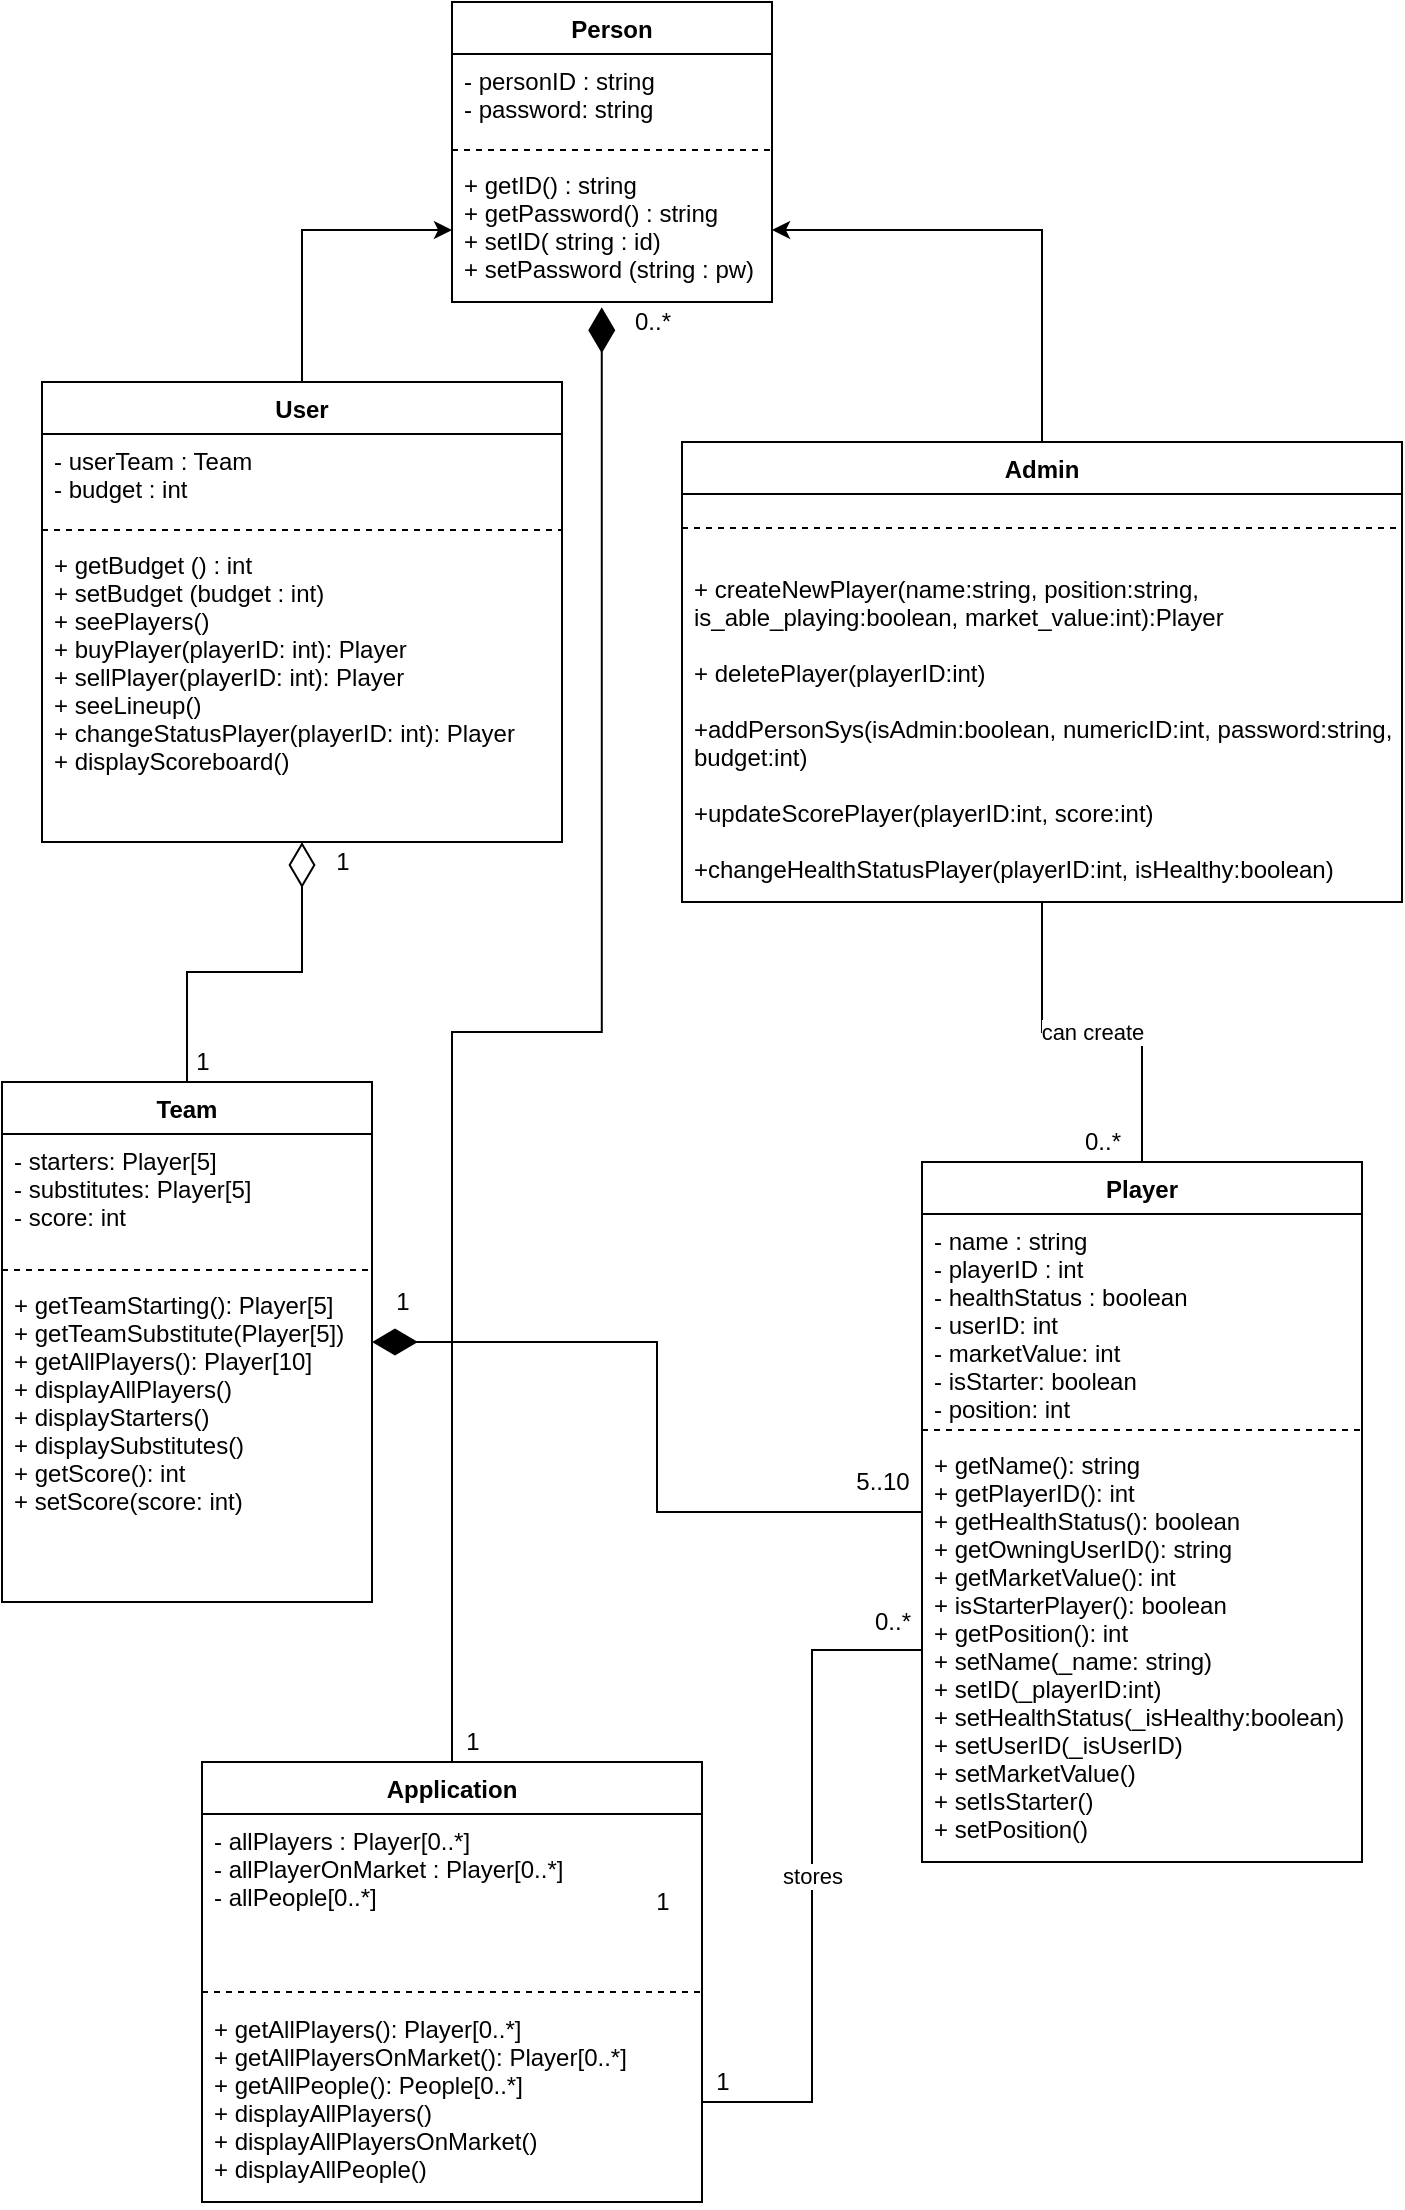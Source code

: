 <mxfile version="17.1.4" type="github">
  <diagram id="dC2nHla02OHMazLtvsP9" name="Page-1">
    <mxGraphModel dx="1483" dy="766" grid="1" gridSize="10" guides="1" tooltips="1" connect="1" arrows="1" fold="1" page="1" pageScale="1" pageWidth="827" pageHeight="1169" math="0" shadow="0">
      <root>
        <mxCell id="0" />
        <mxCell id="1" parent="0" />
        <mxCell id="YJq7etQ8eX4v05hcYT2W-5" value="Person&#xa;" style="swimlane;fontStyle=1;align=center;verticalAlign=top;childLayout=stackLayout;horizontal=1;startSize=26;horizontalStack=0;resizeParent=1;resizeParentMax=0;resizeLast=0;collapsible=1;marginBottom=0;" parent="1" vertex="1">
          <mxGeometry x="345" y="20" width="160" height="150" as="geometry" />
        </mxCell>
        <mxCell id="YJq7etQ8eX4v05hcYT2W-6" value="- personID : string&#xa;- password: string&#xa;" style="text;strokeColor=none;fillColor=none;align=left;verticalAlign=top;spacingLeft=4;spacingRight=4;overflow=hidden;rotatable=0;points=[[0,0.5],[1,0.5]];portConstraint=eastwest;" parent="YJq7etQ8eX4v05hcYT2W-5" vertex="1">
          <mxGeometry y="26" width="160" height="44" as="geometry" />
        </mxCell>
        <mxCell id="YJq7etQ8eX4v05hcYT2W-7" value="" style="line;strokeWidth=1;fillColor=none;align=left;verticalAlign=middle;spacingTop=-1;spacingLeft=3;spacingRight=3;rotatable=0;labelPosition=right;points=[];portConstraint=eastwest;dashed=1;" parent="YJq7etQ8eX4v05hcYT2W-5" vertex="1">
          <mxGeometry y="70" width="160" height="8" as="geometry" />
        </mxCell>
        <mxCell id="YJq7etQ8eX4v05hcYT2W-8" value="+ getID() : string&#xa;+ getPassword() : string&#xa;+ setID( string : id)&#xa;+ setPassword (string : pw)&#xa;" style="text;strokeColor=none;fillColor=none;align=left;verticalAlign=top;spacingLeft=4;spacingRight=4;overflow=hidden;rotatable=0;points=[[0,0.5],[1,0.5]];portConstraint=eastwest;" parent="YJq7etQ8eX4v05hcYT2W-5" vertex="1">
          <mxGeometry y="78" width="160" height="72" as="geometry" />
        </mxCell>
        <mxCell id="y-BGLNz_TRm2ThtAnBNB-19" style="edgeStyle=orthogonalEdgeStyle;rounded=0;orthogonalLoop=1;jettySize=auto;html=1;" parent="1" source="y-BGLNz_TRm2ThtAnBNB-1" target="YJq7etQ8eX4v05hcYT2W-8" edge="1">
          <mxGeometry relative="1" as="geometry" />
        </mxCell>
        <mxCell id="y-BGLNz_TRm2ThtAnBNB-1" value="User" style="swimlane;fontStyle=1;align=center;verticalAlign=top;childLayout=stackLayout;horizontal=1;startSize=26;horizontalStack=0;resizeParent=1;resizeParentMax=0;resizeLast=0;collapsible=1;marginBottom=0;" parent="1" vertex="1">
          <mxGeometry x="140" y="210" width="260" height="230" as="geometry" />
        </mxCell>
        <mxCell id="y-BGLNz_TRm2ThtAnBNB-2" value="- userTeam : Team&#xa;- budget : int&#xa;" style="text;strokeColor=none;fillColor=none;align=left;verticalAlign=top;spacingLeft=4;spacingRight=4;overflow=hidden;rotatable=0;points=[[0,0.5],[1,0.5]];portConstraint=eastwest;" parent="y-BGLNz_TRm2ThtAnBNB-1" vertex="1">
          <mxGeometry y="26" width="260" height="44" as="geometry" />
        </mxCell>
        <mxCell id="y-BGLNz_TRm2ThtAnBNB-3" value="" style="line;strokeWidth=1;fillColor=none;align=left;verticalAlign=middle;spacingTop=-1;spacingLeft=3;spacingRight=3;rotatable=0;labelPosition=right;points=[];portConstraint=eastwest;dashed=1;" parent="y-BGLNz_TRm2ThtAnBNB-1" vertex="1">
          <mxGeometry y="70" width="260" height="8" as="geometry" />
        </mxCell>
        <mxCell id="y-BGLNz_TRm2ThtAnBNB-4" value="+ getBudget () : int&#xa;+ setBudget (budget : int)&#xa;+ seePlayers()&#xa;+ buyPlayer(playerID: int): Player&#xa;+ sellPlayer(playerID: int): Player&#xa;+ seeLineup()&#xa;+ changeStatusPlayer(playerID: int): Player&#xa;+ displayScoreboard()&#xa;&#xa;" style="text;strokeColor=none;fillColor=none;align=left;verticalAlign=top;spacingLeft=4;spacingRight=4;overflow=hidden;rotatable=0;points=[[0,0.5],[1,0.5]];portConstraint=eastwest;" parent="y-BGLNz_TRm2ThtAnBNB-1" vertex="1">
          <mxGeometry y="78" width="260" height="152" as="geometry" />
        </mxCell>
        <mxCell id="y-BGLNz_TRm2ThtAnBNB-23" style="edgeStyle=orthogonalEdgeStyle;rounded=0;orthogonalLoop=1;jettySize=auto;html=1;entryX=1;entryY=0.5;entryDx=0;entryDy=0;" parent="1" source="y-BGLNz_TRm2ThtAnBNB-5" target="YJq7etQ8eX4v05hcYT2W-8" edge="1">
          <mxGeometry relative="1" as="geometry" />
        </mxCell>
        <mxCell id="y-BGLNz_TRm2ThtAnBNB-29" value="can create" style="edgeStyle=orthogonalEdgeStyle;rounded=0;orthogonalLoop=1;jettySize=auto;html=1;endArrow=none;endFill=0;" parent="1" source="y-BGLNz_TRm2ThtAnBNB-5" target="y-BGLNz_TRm2ThtAnBNB-9" edge="1">
          <mxGeometry relative="1" as="geometry" />
        </mxCell>
        <mxCell id="y-BGLNz_TRm2ThtAnBNB-5" value="Admin" style="swimlane;fontStyle=1;align=center;verticalAlign=top;childLayout=stackLayout;horizontal=1;startSize=26;horizontalStack=0;resizeParent=1;resizeParentMax=0;resizeLast=0;collapsible=1;marginBottom=0;" parent="1" vertex="1">
          <mxGeometry x="460" y="240" width="360" height="230" as="geometry" />
        </mxCell>
        <mxCell id="y-BGLNz_TRm2ThtAnBNB-7" value="" style="line;strokeWidth=1;fillColor=none;align=left;verticalAlign=middle;spacingTop=-1;spacingLeft=3;spacingRight=3;rotatable=0;labelPosition=right;points=[];portConstraint=eastwest;dashed=1;" parent="y-BGLNz_TRm2ThtAnBNB-5" vertex="1">
          <mxGeometry y="26" width="360" height="34" as="geometry" />
        </mxCell>
        <mxCell id="y-BGLNz_TRm2ThtAnBNB-8" value="+ createNewPlayer(name:string, position:string, &#xa;is_able_playing:boolean, market_value:int):Player&#xa;&#xa;+ deletePlayer(playerID:int)&#xa;&#xa;+addPersonSys(isAdmin:boolean, numericID:int, password:string,&#xa;budget:int)&#xa;&#xa;+updateScorePlayer(playerID:int, score:int)&#xa;&#xa;+changeHealthStatusPlayer(playerID:int, isHealthy:boolean)&#xa;" style="text;strokeColor=none;fillColor=none;align=left;verticalAlign=top;spacingLeft=4;spacingRight=4;overflow=hidden;rotatable=0;points=[[0,0.5],[1,0.5]];portConstraint=eastwest;" parent="y-BGLNz_TRm2ThtAnBNB-5" vertex="1">
          <mxGeometry y="60" width="360" height="170" as="geometry" />
        </mxCell>
        <mxCell id="y-BGLNz_TRm2ThtAnBNB-32" style="edgeStyle=orthogonalEdgeStyle;rounded=0;orthogonalLoop=1;jettySize=auto;html=1;endArrow=diamondThin;endFill=1;endSize=20;strokeWidth=1;" parent="1" source="y-BGLNz_TRm2ThtAnBNB-9" target="y-BGLNz_TRm2ThtAnBNB-24" edge="1">
          <mxGeometry relative="1" as="geometry" />
        </mxCell>
        <mxCell id="y-BGLNz_TRm2ThtAnBNB-9" value="Player&#xa;" style="swimlane;fontStyle=1;align=center;verticalAlign=top;childLayout=stackLayout;horizontal=1;startSize=26;horizontalStack=0;resizeParent=1;resizeParentMax=0;resizeLast=0;collapsible=1;marginBottom=0;" parent="1" vertex="1">
          <mxGeometry x="580" y="600" width="220" height="350" as="geometry" />
        </mxCell>
        <mxCell id="y-BGLNz_TRm2ThtAnBNB-10" value="- name : string&#xa;- playerID : int&#xa;- healthStatus : boolean&#xa;- userID: int&#xa;- marketValue: int&#xa;- isStarter: boolean&#xa;- position: int&#xa;" style="text;strokeColor=none;fillColor=none;align=left;verticalAlign=top;spacingLeft=4;spacingRight=4;overflow=hidden;rotatable=0;points=[[0,0.5],[1,0.5]];portConstraint=eastwest;" parent="y-BGLNz_TRm2ThtAnBNB-9" vertex="1">
          <mxGeometry y="26" width="220" height="104" as="geometry" />
        </mxCell>
        <mxCell id="y-BGLNz_TRm2ThtAnBNB-11" value="" style="line;strokeWidth=1;fillColor=none;align=left;verticalAlign=middle;spacingTop=-1;spacingLeft=3;spacingRight=3;rotatable=0;labelPosition=right;points=[];portConstraint=eastwest;dashed=1;" parent="y-BGLNz_TRm2ThtAnBNB-9" vertex="1">
          <mxGeometry y="130" width="220" height="8" as="geometry" />
        </mxCell>
        <mxCell id="y-BGLNz_TRm2ThtAnBNB-12" value="+ getName(): string&#xa;+ getPlayerID(): int&#xa;+ getHealthStatus(): boolean&#xa;+ getOwningUserID(): string&#xa;+ getMarketValue(): int&#xa;+ isStarterPlayer(): boolean&#xa;+ getPosition(): int&#xa;+ setName(_name: string)&#xa;+ setID(_playerID:int)&#xa;+ setHealthStatus(_isHealthy:boolean)&#xa;+ setUserID(_isUserID)&#xa;+ setMarketValue()&#xa;+ setIsStarter()&#xa;+ setPosition()&#xa;&#xa;&#xa;&#xa;&#xa;" style="text;strokeColor=none;fillColor=none;align=left;verticalAlign=top;spacingLeft=4;spacingRight=4;overflow=hidden;rotatable=0;points=[[0,0.5],[1,0.5]];portConstraint=eastwest;" parent="y-BGLNz_TRm2ThtAnBNB-9" vertex="1">
          <mxGeometry y="138" width="220" height="212" as="geometry" />
        </mxCell>
        <mxCell id="KcBaC5wYEgqFapC2Cxk9-2" style="edgeStyle=orthogonalEdgeStyle;rounded=0;orthogonalLoop=1;jettySize=auto;html=1;entryX=0.468;entryY=1.036;entryDx=0;entryDy=0;entryPerimeter=0;endArrow=diamondThin;endFill=1;strokeWidth=1;endSize=20;" edge="1" parent="1" source="y-BGLNz_TRm2ThtAnBNB-13" target="YJq7etQ8eX4v05hcYT2W-8">
          <mxGeometry relative="1" as="geometry">
            <Array as="points">
              <mxPoint x="345" y="535" />
              <mxPoint x="420" y="535" />
            </Array>
          </mxGeometry>
        </mxCell>
        <mxCell id="y-BGLNz_TRm2ThtAnBNB-13" value="Application" style="swimlane;fontStyle=1;align=center;verticalAlign=top;childLayout=stackLayout;horizontal=1;startSize=26;horizontalStack=0;resizeParent=1;resizeParentMax=0;resizeLast=0;collapsible=1;marginBottom=0;" parent="1" vertex="1">
          <mxGeometry x="220" y="900" width="250" height="220" as="geometry" />
        </mxCell>
        <mxCell id="y-BGLNz_TRm2ThtAnBNB-14" value="- allPlayers : Player[0..*]&#xa;- allPlayerOnMarket : Player[0..*]&#xa;- allPeople[0..*]&#xa;" style="text;strokeColor=none;fillColor=none;align=left;verticalAlign=top;spacingLeft=4;spacingRight=4;overflow=hidden;rotatable=0;points=[[0,0.5],[1,0.5]];portConstraint=eastwest;" parent="y-BGLNz_TRm2ThtAnBNB-13" vertex="1">
          <mxGeometry y="26" width="250" height="84" as="geometry" />
        </mxCell>
        <mxCell id="y-BGLNz_TRm2ThtAnBNB-15" value="" style="line;strokeWidth=1;fillColor=none;align=left;verticalAlign=middle;spacingTop=-1;spacingLeft=3;spacingRight=3;rotatable=0;labelPosition=right;points=[];portConstraint=eastwest;dashed=1;" parent="y-BGLNz_TRm2ThtAnBNB-13" vertex="1">
          <mxGeometry y="110" width="250" height="10" as="geometry" />
        </mxCell>
        <mxCell id="y-BGLNz_TRm2ThtAnBNB-16" value="+ getAllPlayers(): Player[0..*]&#xa;+ getAllPlayersOnMarket(): Player[0..*]&#xa;+ getAllPeople(): People[0..*]&#xa;+ displayAllPlayers()&#xa;+ displayAllPlayersOnMarket()&#xa;+ displayAllPeople()&#xa;" style="text;strokeColor=none;fillColor=none;align=left;verticalAlign=top;spacingLeft=4;spacingRight=4;overflow=hidden;rotatable=0;points=[[0,0.5],[1,0.5]];portConstraint=eastwest;" parent="y-BGLNz_TRm2ThtAnBNB-13" vertex="1">
          <mxGeometry y="120" width="250" height="100" as="geometry" />
        </mxCell>
        <mxCell id="y-BGLNz_TRm2ThtAnBNB-31" style="edgeStyle=orthogonalEdgeStyle;rounded=0;orthogonalLoop=1;jettySize=auto;html=1;endArrow=diamondThin;endFill=0;strokeWidth=1;endSize=20;" parent="1" source="y-BGLNz_TRm2ThtAnBNB-24" target="y-BGLNz_TRm2ThtAnBNB-1" edge="1">
          <mxGeometry relative="1" as="geometry" />
        </mxCell>
        <mxCell id="y-BGLNz_TRm2ThtAnBNB-24" value="Team&#xa;" style="swimlane;fontStyle=1;align=center;verticalAlign=top;childLayout=stackLayout;horizontal=1;startSize=26;horizontalStack=0;resizeParent=1;resizeParentMax=0;resizeLast=0;collapsible=1;marginBottom=0;" parent="1" vertex="1">
          <mxGeometry x="120" y="560" width="185" height="260" as="geometry" />
        </mxCell>
        <mxCell id="y-BGLNz_TRm2ThtAnBNB-25" value="- starters: Player[5]&#xa;- substitutes: Player[5]&#xa;- score: int&#xa;" style="text;strokeColor=none;fillColor=none;align=left;verticalAlign=top;spacingLeft=4;spacingRight=4;overflow=hidden;rotatable=0;points=[[0,0.5],[1,0.5]];portConstraint=eastwest;dashed=1;" parent="y-BGLNz_TRm2ThtAnBNB-24" vertex="1">
          <mxGeometry y="26" width="185" height="64" as="geometry" />
        </mxCell>
        <mxCell id="y-BGLNz_TRm2ThtAnBNB-26" value="" style="line;strokeWidth=1;fillColor=none;align=left;verticalAlign=middle;spacingTop=-1;spacingLeft=3;spacingRight=3;rotatable=0;labelPosition=right;points=[];portConstraint=eastwest;dashed=1;" parent="y-BGLNz_TRm2ThtAnBNB-24" vertex="1">
          <mxGeometry y="90" width="185" height="8" as="geometry" />
        </mxCell>
        <mxCell id="y-BGLNz_TRm2ThtAnBNB-27" value="+ getTeamStarting(): Player[5]&#xa;+ getTeamSubstitute(Player[5])&#xa;+ getAllPlayers(): Player[10]&#xa;+ displayAllPlayers()&#xa;+ displayStarters()&#xa;+ displaySubstitutes()&#xa;+ getScore(): int&#xa;+ setScore(score: int)&#xa;" style="text;strokeColor=none;fillColor=none;align=left;verticalAlign=top;spacingLeft=4;spacingRight=4;overflow=hidden;rotatable=0;points=[[0,0.5],[1,0.5]];portConstraint=eastwest;dashed=1;" parent="y-BGLNz_TRm2ThtAnBNB-24" vertex="1">
          <mxGeometry y="98" width="185" height="162" as="geometry" />
        </mxCell>
        <mxCell id="y-BGLNz_TRm2ThtAnBNB-30" value="stores" style="edgeStyle=orthogonalEdgeStyle;rounded=0;orthogonalLoop=1;jettySize=auto;html=1;endArrow=none;endFill=0;" parent="1" source="y-BGLNz_TRm2ThtAnBNB-16" target="y-BGLNz_TRm2ThtAnBNB-12" edge="1">
          <mxGeometry relative="1" as="geometry" />
        </mxCell>
        <mxCell id="y-BGLNz_TRm2ThtAnBNB-33" value="1" style="text;html=1;align=center;verticalAlign=middle;resizable=0;points=[];autosize=1;strokeColor=none;fillColor=none;" parent="1" vertex="1">
          <mxGeometry x="440" y="960" width="20" height="20" as="geometry" />
        </mxCell>
        <mxCell id="y-BGLNz_TRm2ThtAnBNB-34" value="1" style="text;html=1;align=center;verticalAlign=middle;resizable=0;points=[];autosize=1;strokeColor=none;fillColor=none;" parent="1" vertex="1">
          <mxGeometry x="280" y="440" width="20" height="20" as="geometry" />
        </mxCell>
        <mxCell id="y-BGLNz_TRm2ThtAnBNB-35" value="1" style="text;html=1;align=center;verticalAlign=middle;resizable=0;points=[];autosize=1;strokeColor=none;fillColor=none;" parent="1" vertex="1">
          <mxGeometry x="210" y="540" width="20" height="20" as="geometry" />
        </mxCell>
        <mxCell id="y-BGLNz_TRm2ThtAnBNB-36" value="0..*" style="text;html=1;align=center;verticalAlign=middle;resizable=0;points=[];autosize=1;strokeColor=none;fillColor=none;" parent="1" vertex="1">
          <mxGeometry x="655" y="580" width="30" height="20" as="geometry" />
        </mxCell>
        <mxCell id="y-BGLNz_TRm2ThtAnBNB-38" value="0..*" style="text;html=1;align=center;verticalAlign=middle;resizable=0;points=[];autosize=1;strokeColor=none;fillColor=none;" parent="1" vertex="1">
          <mxGeometry x="550" y="820" width="30" height="20" as="geometry" />
        </mxCell>
        <mxCell id="y-BGLNz_TRm2ThtAnBNB-39" value="5..10" style="text;html=1;align=center;verticalAlign=middle;resizable=0;points=[];autosize=1;strokeColor=none;fillColor=none;" parent="1" vertex="1">
          <mxGeometry x="540" y="750" width="40" height="20" as="geometry" />
        </mxCell>
        <mxCell id="y-BGLNz_TRm2ThtAnBNB-40" value="1" style="text;html=1;align=center;verticalAlign=middle;resizable=0;points=[];autosize=1;strokeColor=none;fillColor=none;" parent="1" vertex="1">
          <mxGeometry x="310" y="660" width="20" height="20" as="geometry" />
        </mxCell>
        <mxCell id="KcBaC5wYEgqFapC2Cxk9-6" value="1" style="text;html=1;align=center;verticalAlign=middle;resizable=0;points=[];autosize=1;strokeColor=none;fillColor=none;" vertex="1" parent="1">
          <mxGeometry x="345" y="880" width="20" height="20" as="geometry" />
        </mxCell>
        <mxCell id="KcBaC5wYEgqFapC2Cxk9-7" value="1" style="text;html=1;align=center;verticalAlign=middle;resizable=0;points=[];autosize=1;strokeColor=none;fillColor=none;" vertex="1" parent="1">
          <mxGeometry x="470" y="1050" width="20" height="20" as="geometry" />
        </mxCell>
        <mxCell id="KcBaC5wYEgqFapC2Cxk9-8" value="0..*" style="text;html=1;align=center;verticalAlign=middle;resizable=0;points=[];autosize=1;strokeColor=none;fillColor=none;" vertex="1" parent="1">
          <mxGeometry x="430" y="170" width="30" height="20" as="geometry" />
        </mxCell>
      </root>
    </mxGraphModel>
  </diagram>
</mxfile>
